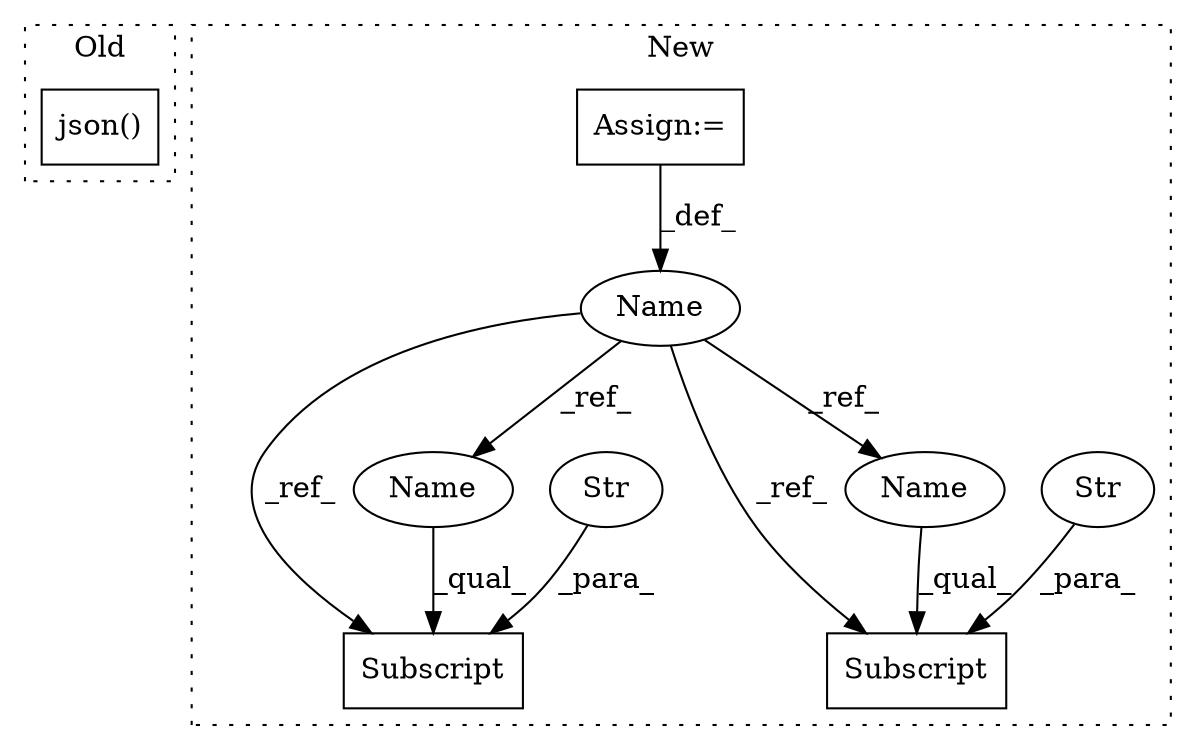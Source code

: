 digraph G {
subgraph cluster0 {
1 [label="json()" a="75" s="4148" l="11" shape="box"];
label = "Old";
style="dotted";
}
subgraph cluster1 {
2 [label="Subscript" a="63" s="4214,0" l="20,0" shape="box"];
3 [label="Str" a="66" s="4225" l="8" shape="ellipse"];
4 [label="Name" a="87" s="4089" l="10" shape="ellipse"];
5 [label="Subscript" a="63" s="4318,0" l="20,0" shape="box"];
6 [label="Str" a="66" s="4329" l="8" shape="ellipse"];
7 [label="Assign:=" a="68" s="4099" l="3" shape="box"];
8 [label="Name" a="87" s="4214" l="10" shape="ellipse"];
9 [label="Name" a="87" s="4318" l="10" shape="ellipse"];
label = "New";
style="dotted";
}
3 -> 2 [label="_para_"];
4 -> 2 [label="_ref_"];
4 -> 9 [label="_ref_"];
4 -> 5 [label="_ref_"];
4 -> 8 [label="_ref_"];
6 -> 5 [label="_para_"];
7 -> 4 [label="_def_"];
8 -> 2 [label="_qual_"];
9 -> 5 [label="_qual_"];
}